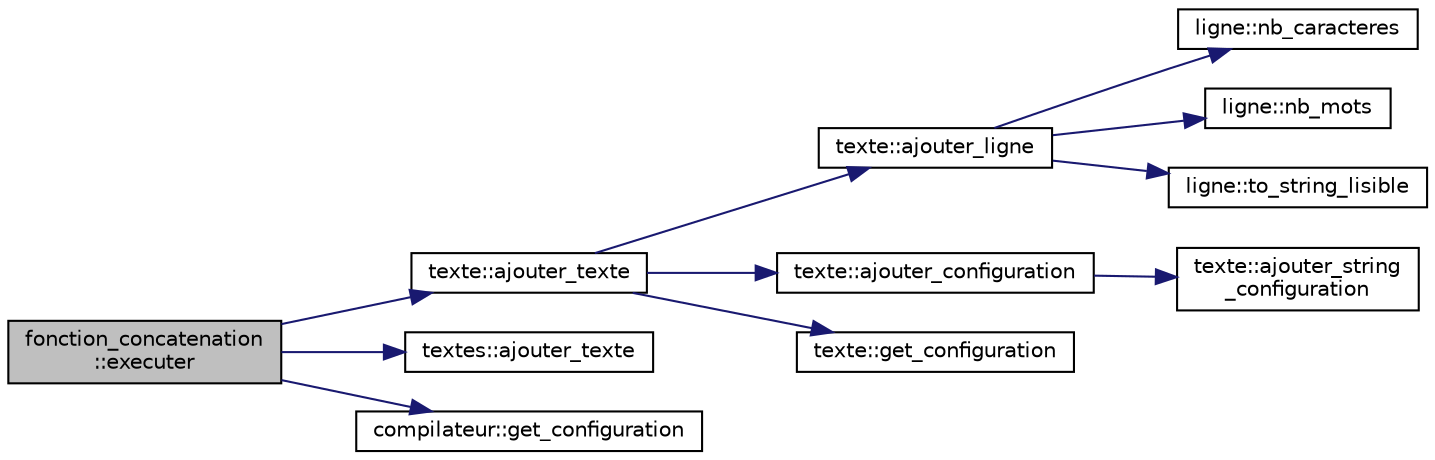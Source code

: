 digraph "fonction_concatenation::executer"
{
  edge [fontname="Helvetica",fontsize="10",labelfontname="Helvetica",labelfontsize="10"];
  node [fontname="Helvetica",fontsize="10",shape=record];
  rankdir="LR";
  Node7 [label="fonction_concatenation\l::executer",height=0.2,width=0.4,color="black", fillcolor="grey75", style="filled", fontcolor="black"];
  Node7 -> Node8 [color="midnightblue",fontsize="10",style="solid",fontname="Helvetica"];
  Node8 [label="texte::ajouter_texte",height=0.2,width=0.4,color="black", fillcolor="white", style="filled",URL="$classtexte.html#a7ccbb85275948e0e4d2cc45dcfd52d9b",tooltip="Ajoute un texte donné à la fin du texte. "];
  Node8 -> Node9 [color="midnightblue",fontsize="10",style="solid",fontname="Helvetica"];
  Node9 [label="texte::ajouter_ligne",height=0.2,width=0.4,color="black", fillcolor="white", style="filled",URL="$classtexte.html#abb3d9763a37659b12552379cb4e0dc8c",tooltip="Ajoute une ligne donnée en fin de texte. "];
  Node9 -> Node10 [color="midnightblue",fontsize="10",style="solid",fontname="Helvetica"];
  Node10 [label="ligne::nb_caracteres",height=0.2,width=0.4,color="black", fillcolor="white", style="filled",URL="$classligne.html#a3bfedd99e8ffbb068432df6d0768d5d1",tooltip="Retourne le nombre de caractères de la ligne. "];
  Node9 -> Node11 [color="midnightblue",fontsize="10",style="solid",fontname="Helvetica"];
  Node11 [label="ligne::nb_mots",height=0.2,width=0.4,color="black", fillcolor="white", style="filled",URL="$classligne.html#ada0847f3e3c95773bb2c03db970f81d7",tooltip="Retourne le nombre de mots de la ligne. "];
  Node9 -> Node12 [color="midnightblue",fontsize="10",style="solid",fontname="Helvetica"];
  Node12 [label="ligne::to_string_lisible",height=0.2,width=0.4,color="black", fillcolor="white", style="filled",URL="$classligne.html#affd23e66b472f932e1e28df34a652539",tooltip="Convertit et retourne la ligne au format QString avec l&#39;ajout de séparateur. "];
  Node8 -> Node13 [color="midnightblue",fontsize="10",style="solid",fontname="Helvetica"];
  Node13 [label="texte::ajouter_configuration",height=0.2,width=0.4,color="black", fillcolor="white", style="filled",URL="$classtexte.html#a2a87e62b08ada4a3f1c6c2108b1a6ff3",tooltip="Ajoute une configuration donnée. "];
  Node13 -> Node14 [color="midnightblue",fontsize="10",style="solid",fontname="Helvetica"];
  Node14 [label="texte::ajouter_string\l_configuration",height=0.2,width=0.4,color="black", fillcolor="white", style="filled",URL="$classtexte.html#a1b779eb2037a80bf72c0d51056136ee5",tooltip="Met à jour la configuration au format QString lors de l&#39;ajout d&#39;une configuration donnée..."];
  Node8 -> Node15 [color="midnightblue",fontsize="10",style="solid",fontname="Helvetica"];
  Node15 [label="texte::get_configuration",height=0.2,width=0.4,color="black", fillcolor="white", style="filled",URL="$classtexte.html#a297670c9aab6ca2bc3a8cdf5b1da5051",tooltip="Accesseur de la configuration des paramètres induisant ce texte. "];
  Node7 -> Node16 [color="midnightblue",fontsize="10",style="solid",fontname="Helvetica"];
  Node16 [label="textes::ajouter_texte",height=0.2,width=0.4,color="black", fillcolor="white", style="filled",URL="$classtextes.html#a43f525d434beb88abf038c54fe656d91",tooltip="Ajoute un texte donné. "];
  Node7 -> Node17 [color="midnightblue",fontsize="10",style="solid",fontname="Helvetica"];
  Node17 [label="compilateur::get_configuration",height=0.2,width=0.4,color="black", fillcolor="white", style="filled",URL="$classcompilateur.html#a1b90b920c98f81b88171bda33967ffac",tooltip="Accesseur de la configuration courante. "];
}
